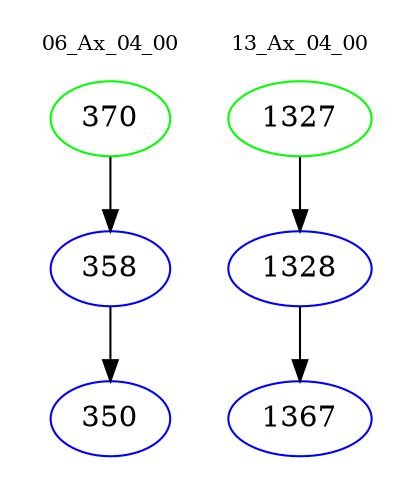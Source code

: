 digraph{
subgraph cluster_0 {
color = white
label = "06_Ax_04_00";
fontsize=10;
T0_370 [label="370", color="green"]
T0_370 -> T0_358 [color="black"]
T0_358 [label="358", color="blue"]
T0_358 -> T0_350 [color="black"]
T0_350 [label="350", color="blue"]
}
subgraph cluster_1 {
color = white
label = "13_Ax_04_00";
fontsize=10;
T1_1327 [label="1327", color="green"]
T1_1327 -> T1_1328 [color="black"]
T1_1328 [label="1328", color="blue"]
T1_1328 -> T1_1367 [color="black"]
T1_1367 [label="1367", color="blue"]
}
}
